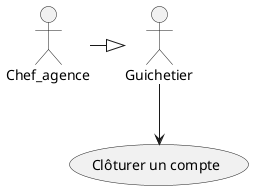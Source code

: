 @startuml issue1

usecase a as "Clôturer un compte"

actor Chef_agence 
actor Guichetier

Chef_agence -|> Guichetier

Guichetier --> a

@enduml